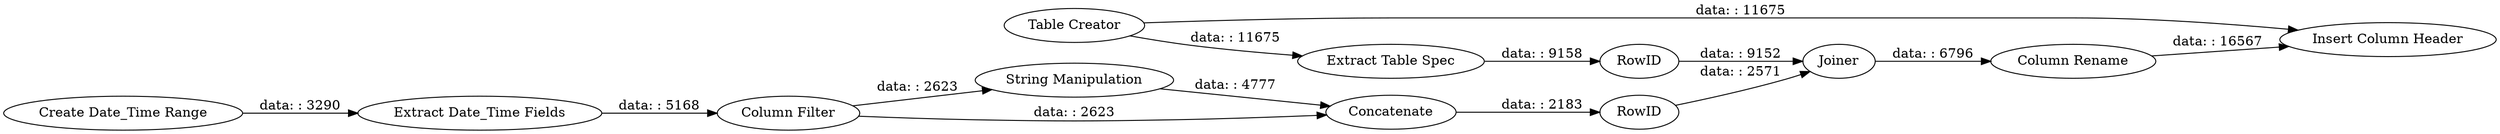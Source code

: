 digraph {
	"-6073052064871854346_4" [label="Column Filter"]
	"-6073052064871854346_10" [label="String Manipulation"]
	"-6073052064871854346_3" [label="Extract Date_Time Fields"]
	"-6073052064871854346_11" [label=Concatenate]
	"-6073052064871854346_9" [label="Insert Column Header"]
	"-6073052064871854346_6" [label=RowID]
	"-6073052064871854346_12" [label=RowID]
	"-6073052064871854346_5" [label="Extract Table Spec"]
	"-6073052064871854346_1" [label="Table Creator"]
	"-6073052064871854346_7" [label=Joiner]
	"-6073052064871854346_2" [label="Create Date_Time Range"]
	"-6073052064871854346_8" [label="Column Rename"]
	"-6073052064871854346_1" -> "-6073052064871854346_5" [label="data: : 11675"]
	"-6073052064871854346_2" -> "-6073052064871854346_3" [label="data: : 3290"]
	"-6073052064871854346_5" -> "-6073052064871854346_6" [label="data: : 9158"]
	"-6073052064871854346_6" -> "-6073052064871854346_7" [label="data: : 9152"]
	"-6073052064871854346_3" -> "-6073052064871854346_4" [label="data: : 5168"]
	"-6073052064871854346_1" -> "-6073052064871854346_9" [label="data: : 11675"]
	"-6073052064871854346_4" -> "-6073052064871854346_10" [label="data: : 2623"]
	"-6073052064871854346_8" -> "-6073052064871854346_9" [label="data: : 16567"]
	"-6073052064871854346_4" -> "-6073052064871854346_11" [label="data: : 2623"]
	"-6073052064871854346_12" -> "-6073052064871854346_7" [label="data: : 2571"]
	"-6073052064871854346_11" -> "-6073052064871854346_12" [label="data: : 2183"]
	"-6073052064871854346_7" -> "-6073052064871854346_8" [label="data: : 6796"]
	"-6073052064871854346_10" -> "-6073052064871854346_11" [label="data: : 4777"]
	rankdir=LR
}

